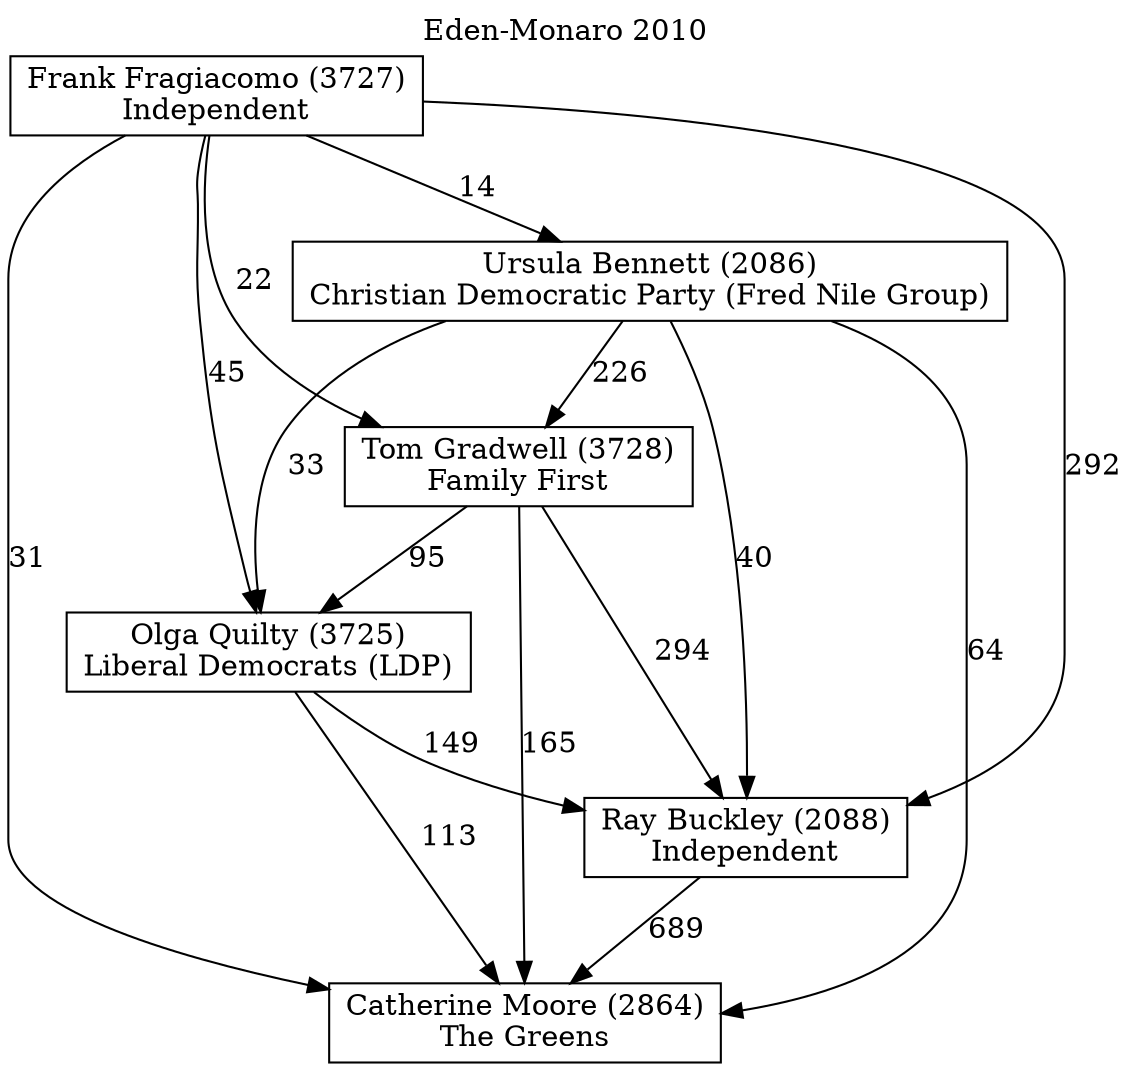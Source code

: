 // House preference flow
digraph "Catherine Moore (2864)_Eden-Monaro_2010" {
	graph [label="Eden-Monaro 2010" labelloc=t mclimit=10]
	node [shape=box]
	"Catherine Moore (2864)" [label="Catherine Moore (2864)
The Greens"]
	"Ray Buckley (2088)" [label="Ray Buckley (2088)
Independent"]
	"Olga Quilty (3725)" [label="Olga Quilty (3725)
Liberal Democrats (LDP)"]
	"Tom Gradwell (3728)" [label="Tom Gradwell (3728)
Family First"]
	"Ursula Bennett (2086)" [label="Ursula Bennett (2086)
Christian Democratic Party (Fred Nile Group)"]
	"Frank Fragiacomo (3727)" [label="Frank Fragiacomo (3727)
Independent"]
	"Catherine Moore (2864)" [label="Catherine Moore (2864)
The Greens"]
	"Olga Quilty (3725)" [label="Olga Quilty (3725)
Liberal Democrats (LDP)"]
	"Tom Gradwell (3728)" [label="Tom Gradwell (3728)
Family First"]
	"Ursula Bennett (2086)" [label="Ursula Bennett (2086)
Christian Democratic Party (Fred Nile Group)"]
	"Frank Fragiacomo (3727)" [label="Frank Fragiacomo (3727)
Independent"]
	"Catherine Moore (2864)" [label="Catherine Moore (2864)
The Greens"]
	"Tom Gradwell (3728)" [label="Tom Gradwell (3728)
Family First"]
	"Ursula Bennett (2086)" [label="Ursula Bennett (2086)
Christian Democratic Party (Fred Nile Group)"]
	"Frank Fragiacomo (3727)" [label="Frank Fragiacomo (3727)
Independent"]
	"Catherine Moore (2864)" [label="Catherine Moore (2864)
The Greens"]
	"Ursula Bennett (2086)" [label="Ursula Bennett (2086)
Christian Democratic Party (Fred Nile Group)"]
	"Frank Fragiacomo (3727)" [label="Frank Fragiacomo (3727)
Independent"]
	"Catherine Moore (2864)" [label="Catherine Moore (2864)
The Greens"]
	"Frank Fragiacomo (3727)" [label="Frank Fragiacomo (3727)
Independent"]
	"Frank Fragiacomo (3727)" [label="Frank Fragiacomo (3727)
Independent"]
	"Ursula Bennett (2086)" [label="Ursula Bennett (2086)
Christian Democratic Party (Fred Nile Group)"]
	"Frank Fragiacomo (3727)" [label="Frank Fragiacomo (3727)
Independent"]
	"Frank Fragiacomo (3727)" [label="Frank Fragiacomo (3727)
Independent"]
	"Tom Gradwell (3728)" [label="Tom Gradwell (3728)
Family First"]
	"Ursula Bennett (2086)" [label="Ursula Bennett (2086)
Christian Democratic Party (Fred Nile Group)"]
	"Frank Fragiacomo (3727)" [label="Frank Fragiacomo (3727)
Independent"]
	"Tom Gradwell (3728)" [label="Tom Gradwell (3728)
Family First"]
	"Frank Fragiacomo (3727)" [label="Frank Fragiacomo (3727)
Independent"]
	"Frank Fragiacomo (3727)" [label="Frank Fragiacomo (3727)
Independent"]
	"Ursula Bennett (2086)" [label="Ursula Bennett (2086)
Christian Democratic Party (Fred Nile Group)"]
	"Frank Fragiacomo (3727)" [label="Frank Fragiacomo (3727)
Independent"]
	"Frank Fragiacomo (3727)" [label="Frank Fragiacomo (3727)
Independent"]
	"Olga Quilty (3725)" [label="Olga Quilty (3725)
Liberal Democrats (LDP)"]
	"Tom Gradwell (3728)" [label="Tom Gradwell (3728)
Family First"]
	"Ursula Bennett (2086)" [label="Ursula Bennett (2086)
Christian Democratic Party (Fred Nile Group)"]
	"Frank Fragiacomo (3727)" [label="Frank Fragiacomo (3727)
Independent"]
	"Olga Quilty (3725)" [label="Olga Quilty (3725)
Liberal Democrats (LDP)"]
	"Ursula Bennett (2086)" [label="Ursula Bennett (2086)
Christian Democratic Party (Fred Nile Group)"]
	"Frank Fragiacomo (3727)" [label="Frank Fragiacomo (3727)
Independent"]
	"Olga Quilty (3725)" [label="Olga Quilty (3725)
Liberal Democrats (LDP)"]
	"Frank Fragiacomo (3727)" [label="Frank Fragiacomo (3727)
Independent"]
	"Frank Fragiacomo (3727)" [label="Frank Fragiacomo (3727)
Independent"]
	"Ursula Bennett (2086)" [label="Ursula Bennett (2086)
Christian Democratic Party (Fred Nile Group)"]
	"Frank Fragiacomo (3727)" [label="Frank Fragiacomo (3727)
Independent"]
	"Frank Fragiacomo (3727)" [label="Frank Fragiacomo (3727)
Independent"]
	"Tom Gradwell (3728)" [label="Tom Gradwell (3728)
Family First"]
	"Ursula Bennett (2086)" [label="Ursula Bennett (2086)
Christian Democratic Party (Fred Nile Group)"]
	"Frank Fragiacomo (3727)" [label="Frank Fragiacomo (3727)
Independent"]
	"Tom Gradwell (3728)" [label="Tom Gradwell (3728)
Family First"]
	"Frank Fragiacomo (3727)" [label="Frank Fragiacomo (3727)
Independent"]
	"Frank Fragiacomo (3727)" [label="Frank Fragiacomo (3727)
Independent"]
	"Ursula Bennett (2086)" [label="Ursula Bennett (2086)
Christian Democratic Party (Fred Nile Group)"]
	"Frank Fragiacomo (3727)" [label="Frank Fragiacomo (3727)
Independent"]
	"Frank Fragiacomo (3727)" [label="Frank Fragiacomo (3727)
Independent"]
	"Ray Buckley (2088)" [label="Ray Buckley (2088)
Independent"]
	"Olga Quilty (3725)" [label="Olga Quilty (3725)
Liberal Democrats (LDP)"]
	"Tom Gradwell (3728)" [label="Tom Gradwell (3728)
Family First"]
	"Ursula Bennett (2086)" [label="Ursula Bennett (2086)
Christian Democratic Party (Fred Nile Group)"]
	"Frank Fragiacomo (3727)" [label="Frank Fragiacomo (3727)
Independent"]
	"Ray Buckley (2088)" [label="Ray Buckley (2088)
Independent"]
	"Tom Gradwell (3728)" [label="Tom Gradwell (3728)
Family First"]
	"Ursula Bennett (2086)" [label="Ursula Bennett (2086)
Christian Democratic Party (Fred Nile Group)"]
	"Frank Fragiacomo (3727)" [label="Frank Fragiacomo (3727)
Independent"]
	"Ray Buckley (2088)" [label="Ray Buckley (2088)
Independent"]
	"Ursula Bennett (2086)" [label="Ursula Bennett (2086)
Christian Democratic Party (Fred Nile Group)"]
	"Frank Fragiacomo (3727)" [label="Frank Fragiacomo (3727)
Independent"]
	"Ray Buckley (2088)" [label="Ray Buckley (2088)
Independent"]
	"Frank Fragiacomo (3727)" [label="Frank Fragiacomo (3727)
Independent"]
	"Frank Fragiacomo (3727)" [label="Frank Fragiacomo (3727)
Independent"]
	"Ursula Bennett (2086)" [label="Ursula Bennett (2086)
Christian Democratic Party (Fred Nile Group)"]
	"Frank Fragiacomo (3727)" [label="Frank Fragiacomo (3727)
Independent"]
	"Frank Fragiacomo (3727)" [label="Frank Fragiacomo (3727)
Independent"]
	"Tom Gradwell (3728)" [label="Tom Gradwell (3728)
Family First"]
	"Ursula Bennett (2086)" [label="Ursula Bennett (2086)
Christian Democratic Party (Fred Nile Group)"]
	"Frank Fragiacomo (3727)" [label="Frank Fragiacomo (3727)
Independent"]
	"Tom Gradwell (3728)" [label="Tom Gradwell (3728)
Family First"]
	"Frank Fragiacomo (3727)" [label="Frank Fragiacomo (3727)
Independent"]
	"Frank Fragiacomo (3727)" [label="Frank Fragiacomo (3727)
Independent"]
	"Ursula Bennett (2086)" [label="Ursula Bennett (2086)
Christian Democratic Party (Fred Nile Group)"]
	"Frank Fragiacomo (3727)" [label="Frank Fragiacomo (3727)
Independent"]
	"Frank Fragiacomo (3727)" [label="Frank Fragiacomo (3727)
Independent"]
	"Olga Quilty (3725)" [label="Olga Quilty (3725)
Liberal Democrats (LDP)"]
	"Tom Gradwell (3728)" [label="Tom Gradwell (3728)
Family First"]
	"Ursula Bennett (2086)" [label="Ursula Bennett (2086)
Christian Democratic Party (Fred Nile Group)"]
	"Frank Fragiacomo (3727)" [label="Frank Fragiacomo (3727)
Independent"]
	"Olga Quilty (3725)" [label="Olga Quilty (3725)
Liberal Democrats (LDP)"]
	"Ursula Bennett (2086)" [label="Ursula Bennett (2086)
Christian Democratic Party (Fred Nile Group)"]
	"Frank Fragiacomo (3727)" [label="Frank Fragiacomo (3727)
Independent"]
	"Olga Quilty (3725)" [label="Olga Quilty (3725)
Liberal Democrats (LDP)"]
	"Frank Fragiacomo (3727)" [label="Frank Fragiacomo (3727)
Independent"]
	"Frank Fragiacomo (3727)" [label="Frank Fragiacomo (3727)
Independent"]
	"Ursula Bennett (2086)" [label="Ursula Bennett (2086)
Christian Democratic Party (Fred Nile Group)"]
	"Frank Fragiacomo (3727)" [label="Frank Fragiacomo (3727)
Independent"]
	"Frank Fragiacomo (3727)" [label="Frank Fragiacomo (3727)
Independent"]
	"Tom Gradwell (3728)" [label="Tom Gradwell (3728)
Family First"]
	"Ursula Bennett (2086)" [label="Ursula Bennett (2086)
Christian Democratic Party (Fred Nile Group)"]
	"Frank Fragiacomo (3727)" [label="Frank Fragiacomo (3727)
Independent"]
	"Tom Gradwell (3728)" [label="Tom Gradwell (3728)
Family First"]
	"Frank Fragiacomo (3727)" [label="Frank Fragiacomo (3727)
Independent"]
	"Frank Fragiacomo (3727)" [label="Frank Fragiacomo (3727)
Independent"]
	"Ursula Bennett (2086)" [label="Ursula Bennett (2086)
Christian Democratic Party (Fred Nile Group)"]
	"Frank Fragiacomo (3727)" [label="Frank Fragiacomo (3727)
Independent"]
	"Frank Fragiacomo (3727)" [label="Frank Fragiacomo (3727)
Independent"]
	"Ray Buckley (2088)" -> "Catherine Moore (2864)" [label=689]
	"Olga Quilty (3725)" -> "Ray Buckley (2088)" [label=149]
	"Tom Gradwell (3728)" -> "Olga Quilty (3725)" [label=95]
	"Ursula Bennett (2086)" -> "Tom Gradwell (3728)" [label=226]
	"Frank Fragiacomo (3727)" -> "Ursula Bennett (2086)" [label=14]
	"Olga Quilty (3725)" -> "Catherine Moore (2864)" [label=113]
	"Tom Gradwell (3728)" -> "Catherine Moore (2864)" [label=165]
	"Ursula Bennett (2086)" -> "Catherine Moore (2864)" [label=64]
	"Frank Fragiacomo (3727)" -> "Catherine Moore (2864)" [label=31]
	"Frank Fragiacomo (3727)" -> "Tom Gradwell (3728)" [label=22]
	"Ursula Bennett (2086)" -> "Olga Quilty (3725)" [label=33]
	"Frank Fragiacomo (3727)" -> "Olga Quilty (3725)" [label=45]
	"Tom Gradwell (3728)" -> "Ray Buckley (2088)" [label=294]
	"Ursula Bennett (2086)" -> "Ray Buckley (2088)" [label=40]
	"Frank Fragiacomo (3727)" -> "Ray Buckley (2088)" [label=292]
}

